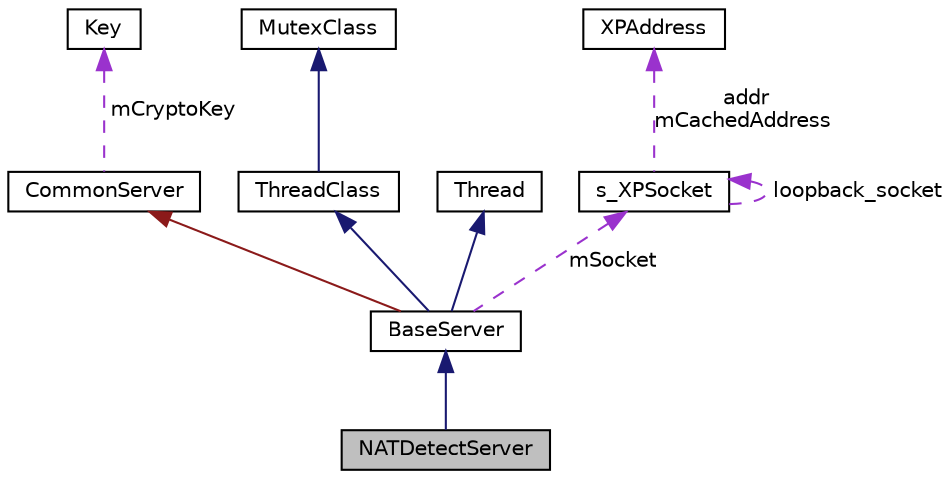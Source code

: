 digraph "NATDetectServer"
{
  edge [fontname="Helvetica",fontsize="10",labelfontname="Helvetica",labelfontsize="10"];
  node [fontname="Helvetica",fontsize="10",shape=record];
  Node1 [label="NATDetectServer",height=0.2,width=0.4,color="black", fillcolor="grey75", style="filled" fontcolor="black"];
  Node2 -> Node1 [dir="back",color="midnightblue",fontsize="10",style="solid",fontname="Helvetica"];
  Node2 [label="BaseServer",height=0.2,width=0.4,color="black", fillcolor="white", style="filled",URL="$classRNReplicaNet_1_1RNLobby_1_1BaseServer.html",tooltip="A server base class that handles encrypted messages to and from a socket. "];
  Node3 -> Node2 [dir="back",color="firebrick4",fontsize="10",style="solid",fontname="Helvetica"];
  Node3 [label="CommonServer",height=0.2,width=0.4,color="black", fillcolor="white", style="filled",URL="$classRNReplicaNet_1_1RNLobby_1_1CommonServer.html",tooltip="A common server support class. "];
  Node4 -> Node3 [dir="back",color="darkorchid3",fontsize="10",style="dashed",label=" mCryptoKey" ,fontname="Helvetica"];
  Node4 [label="Key",height=0.2,width=0.4,color="black", fillcolor="white", style="filled",URL="$structRNReplicaNet_1_1Encryption_1_1Key.html"];
  Node5 -> Node2 [dir="back",color="midnightblue",fontsize="10",style="solid",fontname="Helvetica"];
  Node5 [label="ThreadClass",height=0.2,width=0.4,color="black", fillcolor="white", style="filled",URL="$classRNReplicaNet_1_1ThreadClass.html"];
  Node6 -> Node5 [dir="back",color="midnightblue",fontsize="10",style="solid",fontname="Helvetica"];
  Node6 [label="MutexClass",height=0.2,width=0.4,color="black", fillcolor="white", style="filled",URL="$classRNReplicaNet_1_1MutexClass.html"];
  Node7 -> Node2 [dir="back",color="midnightblue",fontsize="10",style="solid",fontname="Helvetica"];
  Node7 [label="Thread",height=0.2,width=0.4,color="black", fillcolor="white", style="filled",URL="$classRNReplicaNet_1_1Thread.html"];
  Node8 -> Node2 [dir="back",color="darkorchid3",fontsize="10",style="dashed",label=" mSocket" ,fontname="Helvetica"];
  Node8 [label="s_XPSocket",height=0.2,width=0.4,color="black", fillcolor="white", style="filled",URL="$structRNReplicaNet_1_1s__XPSocket.html"];
  Node8 -> Node8 [dir="back",color="darkorchid3",fontsize="10",style="dashed",label=" loopback_socket" ,fontname="Helvetica"];
  Node9 -> Node8 [dir="back",color="darkorchid3",fontsize="10",style="dashed",label=" addr\nmCachedAddress" ,fontname="Helvetica"];
  Node9 [label="XPAddress",height=0.2,width=0.4,color="black", fillcolor="white", style="filled",URL="$structRNReplicaNet_1_1XPAddress.html"];
}
